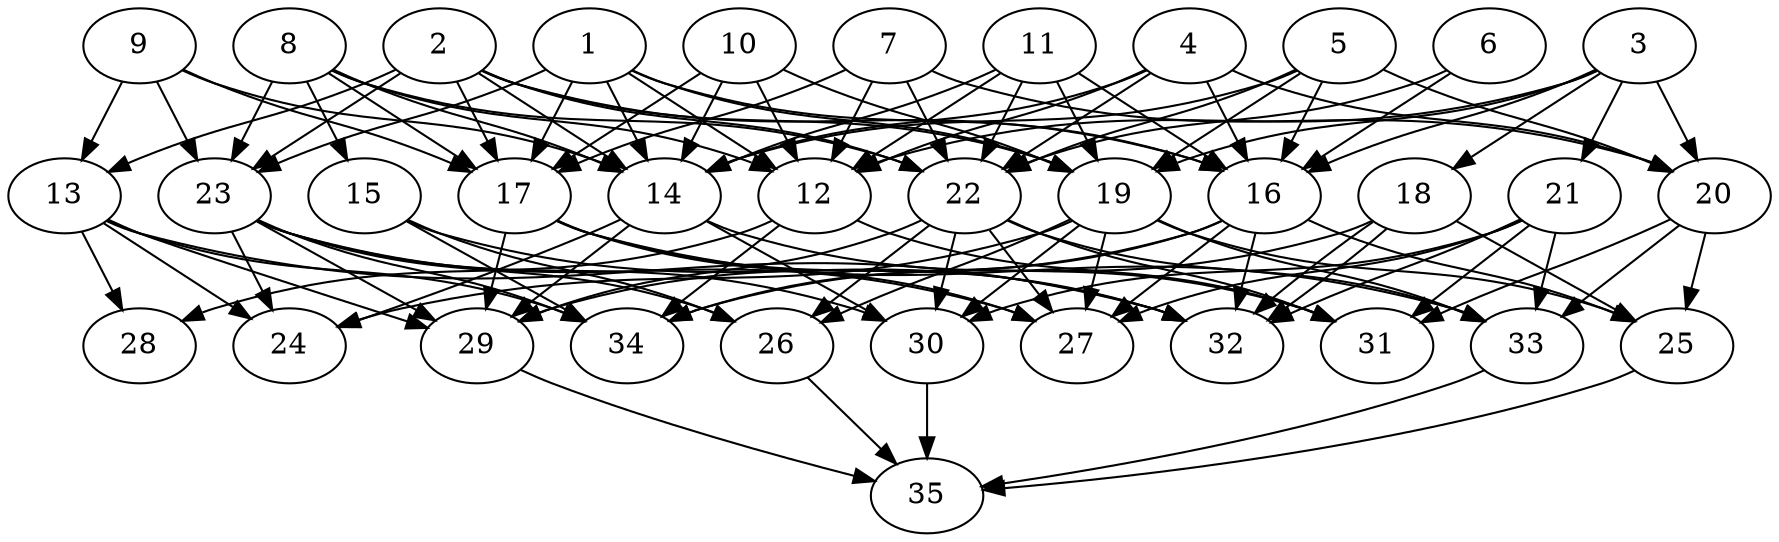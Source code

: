 // DAG automatically generated by daggen at Thu Oct  3 14:05:36 2019
// ./daggen --dot -n 35 --ccr 0.4 --fat 0.7 --regular 0.9 --density 0.7 --mindata 5242880 --maxdata 52428800 
digraph G {
  1 [size="129282560", alpha="0.02", expect_size="51713024"] 
  1 -> 12 [size ="51713024"]
  1 -> 14 [size ="51713024"]
  1 -> 16 [size ="51713024"]
  1 -> 17 [size ="51713024"]
  1 -> 19 [size ="51713024"]
  1 -> 23 [size ="51713024"]
  2 [size="92014080", alpha="0.17", expect_size="36805632"] 
  2 -> 13 [size ="36805632"]
  2 -> 14 [size ="36805632"]
  2 -> 16 [size ="36805632"]
  2 -> 17 [size ="36805632"]
  2 -> 19 [size ="36805632"]
  2 -> 22 [size ="36805632"]
  2 -> 23 [size ="36805632"]
  3 [size="110517760", alpha="0.14", expect_size="44207104"] 
  3 -> 12 [size ="44207104"]
  3 -> 16 [size ="44207104"]
  3 -> 18 [size ="44207104"]
  3 -> 19 [size ="44207104"]
  3 -> 20 [size ="44207104"]
  3 -> 21 [size ="44207104"]
  4 [size="51873280", alpha="0.18", expect_size="20749312"] 
  4 -> 12 [size ="20749312"]
  4 -> 14 [size ="20749312"]
  4 -> 16 [size ="20749312"]
  4 -> 20 [size ="20749312"]
  4 -> 22 [size ="20749312"]
  5 [size="115944960", alpha="0.13", expect_size="46377984"] 
  5 -> 14 [size ="46377984"]
  5 -> 16 [size ="46377984"]
  5 -> 19 [size ="46377984"]
  5 -> 20 [size ="46377984"]
  5 -> 22 [size ="46377984"]
  6 [size="51000320", alpha="0.19", expect_size="20400128"] 
  6 -> 16 [size ="20400128"]
  6 -> 22 [size ="20400128"]
  7 [size="42293760", alpha="0.14", expect_size="16917504"] 
  7 -> 12 [size ="16917504"]
  7 -> 17 [size ="16917504"]
  7 -> 20 [size ="16917504"]
  7 -> 22 [size ="16917504"]
  8 [size="79129600", alpha="0.14", expect_size="31651840"] 
  8 -> 12 [size ="31651840"]
  8 -> 14 [size ="31651840"]
  8 -> 15 [size ="31651840"]
  8 -> 17 [size ="31651840"]
  8 -> 22 [size ="31651840"]
  8 -> 23 [size ="31651840"]
  9 [size="25559040", alpha="0.12", expect_size="10223616"] 
  9 -> 13 [size ="10223616"]
  9 -> 14 [size ="10223616"]
  9 -> 17 [size ="10223616"]
  9 -> 23 [size ="10223616"]
  10 [size="71943680", alpha="0.17", expect_size="28777472"] 
  10 -> 12 [size ="28777472"]
  10 -> 14 [size ="28777472"]
  10 -> 17 [size ="28777472"]
  10 -> 19 [size ="28777472"]
  11 [size="121728000", alpha="0.05", expect_size="48691200"] 
  11 -> 12 [size ="48691200"]
  11 -> 14 [size ="48691200"]
  11 -> 16 [size ="48691200"]
  11 -> 19 [size ="48691200"]
  11 -> 22 [size ="48691200"]
  12 [size="18506240", alpha="0.19", expect_size="7402496"] 
  12 -> 28 [size ="7402496"]
  12 -> 31 [size ="7402496"]
  12 -> 34 [size ="7402496"]
  13 [size="120071680", alpha="0.03", expect_size="48028672"] 
  13 -> 24 [size ="48028672"]
  13 -> 28 [size ="48028672"]
  13 -> 29 [size ="48028672"]
  13 -> 32 [size ="48028672"]
  13 -> 34 [size ="48028672"]
  14 [size="83256320", alpha="0.06", expect_size="33302528"] 
  14 -> 24 [size ="33302528"]
  14 -> 29 [size ="33302528"]
  14 -> 30 [size ="33302528"]
  14 -> 31 [size ="33302528"]
  15 [size="71413760", alpha="0.12", expect_size="28565504"] 
  15 -> 26 [size ="28565504"]
  15 -> 32 [size ="28565504"]
  15 -> 34 [size ="28565504"]
  16 [size="27747840", alpha="0.16", expect_size="11099136"] 
  16 -> 25 [size ="11099136"]
  16 -> 27 [size ="11099136"]
  16 -> 29 [size ="11099136"]
  16 -> 32 [size ="11099136"]
  16 -> 34 [size ="11099136"]
  17 [size="23168000", alpha="0.20", expect_size="9267200"] 
  17 -> 27 [size ="9267200"]
  17 -> 29 [size ="9267200"]
  17 -> 32 [size ="9267200"]
  17 -> 33 [size ="9267200"]
  18 [size="105786880", alpha="0.13", expect_size="42314752"] 
  18 -> 25 [size ="42314752"]
  18 -> 32 [size ="42314752"]
  18 -> 32 [size ="42314752"]
  18 -> 34 [size ="42314752"]
  19 [size="68395520", alpha="0.14", expect_size="27358208"] 
  19 -> 24 [size ="27358208"]
  19 -> 25 [size ="27358208"]
  19 -> 26 [size ="27358208"]
  19 -> 27 [size ="27358208"]
  19 -> 30 [size ="27358208"]
  19 -> 33 [size ="27358208"]
  20 [size="23610880", alpha="0.09", expect_size="9444352"] 
  20 -> 25 [size ="9444352"]
  20 -> 31 [size ="9444352"]
  20 -> 33 [size ="9444352"]
  21 [size="124298240", alpha="0.05", expect_size="49719296"] 
  21 -> 27 [size ="49719296"]
  21 -> 30 [size ="49719296"]
  21 -> 31 [size ="49719296"]
  21 -> 32 [size ="49719296"]
  21 -> 33 [size ="49719296"]
  22 [size="33141760", alpha="0.13", expect_size="13256704"] 
  22 -> 26 [size ="13256704"]
  22 -> 27 [size ="13256704"]
  22 -> 29 [size ="13256704"]
  22 -> 30 [size ="13256704"]
  22 -> 31 [size ="13256704"]
  22 -> 33 [size ="13256704"]
  23 [size="24312320", alpha="0.18", expect_size="9724928"] 
  23 -> 24 [size ="9724928"]
  23 -> 26 [size ="9724928"]
  23 -> 27 [size ="9724928"]
  23 -> 29 [size ="9724928"]
  23 -> 30 [size ="9724928"]
  23 -> 34 [size ="9724928"]
  24 [size="42147840", alpha="0.10", expect_size="16859136"] 
  25 [size="75578880", alpha="0.19", expect_size="30231552"] 
  25 -> 35 [size ="30231552"]
  26 [size="27000320", alpha="0.15", expect_size="10800128"] 
  26 -> 35 [size ="10800128"]
  27 [size="119429120", alpha="0.16", expect_size="47771648"] 
  28 [size="116840960", alpha="0.08", expect_size="46736384"] 
  29 [size="72990720", alpha="0.01", expect_size="29196288"] 
  29 -> 35 [size ="29196288"]
  30 [size="35010560", alpha="0.05", expect_size="14004224"] 
  30 -> 35 [size ="14004224"]
  31 [size="89233920", alpha="0.08", expect_size="35693568"] 
  32 [size="115904000", alpha="0.11", expect_size="46361600"] 
  33 [size="75968000", alpha="0.12", expect_size="30387200"] 
  33 -> 35 [size ="30387200"]
  34 [size="66839040", alpha="0.05", expect_size="26735616"] 
  35 [size="127280640", alpha="0.09", expect_size="50912256"] 
}
